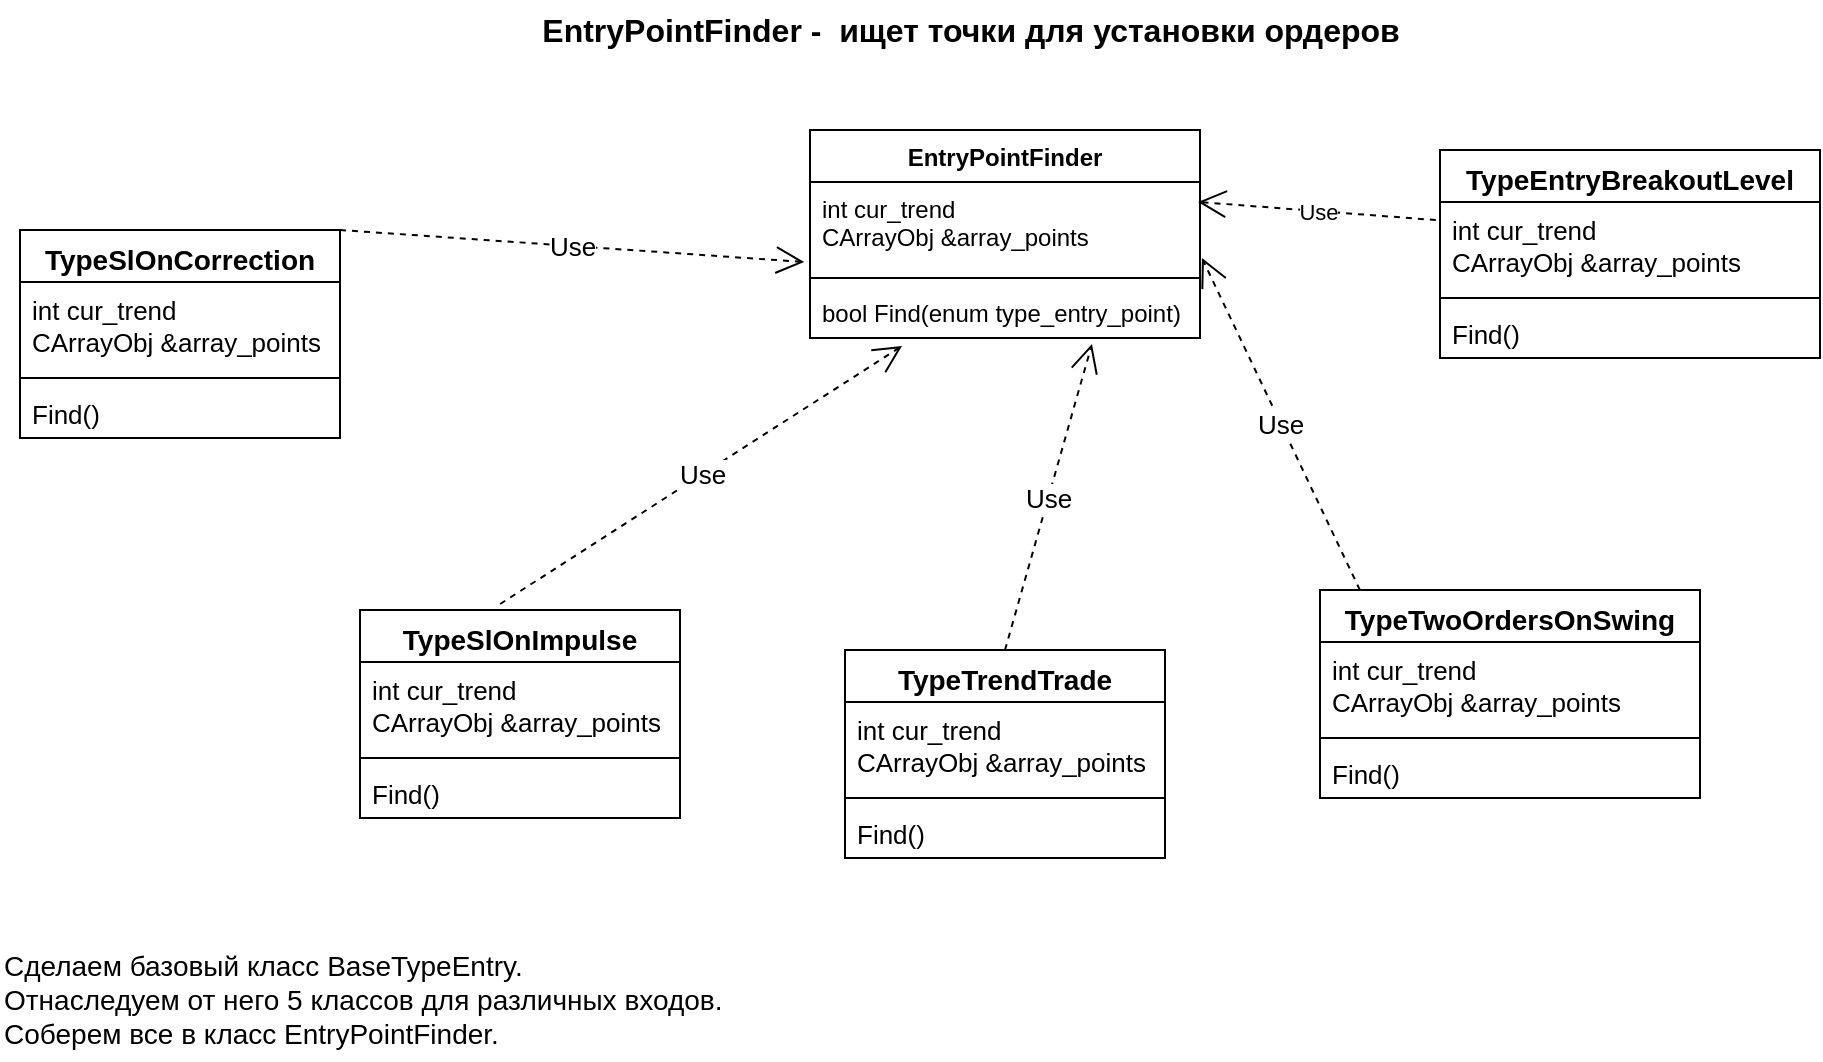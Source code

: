 <mxfile version="20.3.0" type="device"><diagram id="4GhIzAroS9WjtsOlnn79" name="Page-1"><mxGraphModel dx="1422" dy="865" grid="1" gridSize="10" guides="1" tooltips="1" connect="1" arrows="1" fold="1" page="1" pageScale="1" pageWidth="1169" pageHeight="1654" math="0" shadow="0"><root><mxCell id="0"/><mxCell id="1" parent="0"/><mxCell id="76z1-VhnU4S-dxZIjDGv-1" value="EntryPointFinder" style="swimlane;fontStyle=1;align=center;verticalAlign=top;childLayout=stackLayout;horizontal=1;startSize=26;horizontalStack=0;resizeParent=1;resizeParentMax=0;resizeLast=0;collapsible=1;marginBottom=0;" parent="1" vertex="1"><mxGeometry x="505" y="80" width="195" height="104" as="geometry"/></mxCell><mxCell id="76z1-VhnU4S-dxZIjDGv-2" value="int cur_trend&#10;CArrayObj &amp;array_points" style="text;strokeColor=none;fillColor=none;align=left;verticalAlign=top;spacingLeft=4;spacingRight=4;overflow=hidden;rotatable=0;points=[[0,0.5],[1,0.5]];portConstraint=eastwest;" parent="76z1-VhnU4S-dxZIjDGv-1" vertex="1"><mxGeometry y="26" width="195" height="44" as="geometry"/></mxCell><mxCell id="76z1-VhnU4S-dxZIjDGv-3" value="" style="line;strokeWidth=1;fillColor=none;align=left;verticalAlign=middle;spacingTop=-1;spacingLeft=3;spacingRight=3;rotatable=0;labelPosition=right;points=[];portConstraint=eastwest;strokeColor=inherit;" parent="76z1-VhnU4S-dxZIjDGv-1" vertex="1"><mxGeometry y="70" width="195" height="8" as="geometry"/></mxCell><mxCell id="76z1-VhnU4S-dxZIjDGv-4" value="bool Find(enum type_entry_point)" style="text;strokeColor=none;fillColor=none;align=left;verticalAlign=top;spacingLeft=4;spacingRight=4;overflow=hidden;rotatable=0;points=[[0,0.5],[1,0.5]];portConstraint=eastwest;" parent="76z1-VhnU4S-dxZIjDGv-1" vertex="1"><mxGeometry y="78" width="195" height="26" as="geometry"/></mxCell><mxCell id="76z1-VhnU4S-dxZIjDGv-5" value="&lt;font style=&quot;font-size: 16px;&quot;&gt;&lt;b&gt;EntryPointFinder -&amp;nbsp; ищет точки для установки ордеров&lt;/b&gt;&lt;/font&gt;" style="text;html=1;align=center;verticalAlign=middle;resizable=0;points=[];autosize=1;strokeColor=none;fillColor=none;" parent="1" vertex="1"><mxGeometry x="360" y="15" width="450" height="30" as="geometry"/></mxCell><mxCell id="76z1-VhnU4S-dxZIjDGv-6" value="TypeSlOnCorrection" style="swimlane;fontStyle=1;align=center;verticalAlign=top;childLayout=stackLayout;horizontal=1;startSize=26;horizontalStack=0;resizeParent=1;resizeParentMax=0;resizeLast=0;collapsible=1;marginBottom=0;fontSize=14;" parent="1" vertex="1"><mxGeometry x="110" y="130" width="160" height="104" as="geometry"/></mxCell><mxCell id="76z1-VhnU4S-dxZIjDGv-7" value="int cur_trend&#10;CArrayObj &amp;array_points" style="text;strokeColor=none;fillColor=none;align=left;verticalAlign=top;spacingLeft=4;spacingRight=4;overflow=hidden;rotatable=0;points=[[0,0.5],[1,0.5]];portConstraint=eastwest;fontSize=13;" parent="76z1-VhnU4S-dxZIjDGv-6" vertex="1"><mxGeometry y="26" width="160" height="44" as="geometry"/></mxCell><mxCell id="76z1-VhnU4S-dxZIjDGv-8" value="" style="line;strokeWidth=1;fillColor=none;align=left;verticalAlign=middle;spacingTop=-1;spacingLeft=3;spacingRight=3;rotatable=0;labelPosition=right;points=[];portConstraint=eastwest;strokeColor=inherit;fontSize=16;" parent="76z1-VhnU4S-dxZIjDGv-6" vertex="1"><mxGeometry y="70" width="160" height="8" as="geometry"/></mxCell><mxCell id="76z1-VhnU4S-dxZIjDGv-9" value="Find()" style="text;strokeColor=none;fillColor=none;align=left;verticalAlign=top;spacingLeft=4;spacingRight=4;overflow=hidden;rotatable=0;points=[[0,0.5],[1,0.5]];portConstraint=eastwest;fontSize=13;" parent="76z1-VhnU4S-dxZIjDGv-6" vertex="1"><mxGeometry y="78" width="160" height="26" as="geometry"/></mxCell><mxCell id="76z1-VhnU4S-dxZIjDGv-10" value="TypeSlOnImpulse" style="swimlane;fontStyle=1;align=center;verticalAlign=top;childLayout=stackLayout;horizontal=1;startSize=26;horizontalStack=0;resizeParent=1;resizeParentMax=0;resizeLast=0;collapsible=1;marginBottom=0;fontSize=14;" parent="1" vertex="1"><mxGeometry x="280" y="320" width="160" height="104" as="geometry"/></mxCell><mxCell id="76z1-VhnU4S-dxZIjDGv-11" value="int cur_trend&#10;CArrayObj &amp;array_points" style="text;strokeColor=none;fillColor=none;align=left;verticalAlign=top;spacingLeft=4;spacingRight=4;overflow=hidden;rotatable=0;points=[[0,0.5],[1,0.5]];portConstraint=eastwest;fontSize=13;" parent="76z1-VhnU4S-dxZIjDGv-10" vertex="1"><mxGeometry y="26" width="160" height="44" as="geometry"/></mxCell><mxCell id="76z1-VhnU4S-dxZIjDGv-12" value="" style="line;strokeWidth=1;fillColor=none;align=left;verticalAlign=middle;spacingTop=-1;spacingLeft=3;spacingRight=3;rotatable=0;labelPosition=right;points=[];portConstraint=eastwest;strokeColor=inherit;fontSize=16;" parent="76z1-VhnU4S-dxZIjDGv-10" vertex="1"><mxGeometry y="70" width="160" height="8" as="geometry"/></mxCell><mxCell id="76z1-VhnU4S-dxZIjDGv-13" value="Find()" style="text;strokeColor=none;fillColor=none;align=left;verticalAlign=top;spacingLeft=4;spacingRight=4;overflow=hidden;rotatable=0;points=[[0,0.5],[1,0.5]];portConstraint=eastwest;fontSize=13;" parent="76z1-VhnU4S-dxZIjDGv-10" vertex="1"><mxGeometry y="78" width="160" height="26" as="geometry"/></mxCell><mxCell id="76z1-VhnU4S-dxZIjDGv-15" value="TypeTrendTrade" style="swimlane;fontStyle=1;align=center;verticalAlign=top;childLayout=stackLayout;horizontal=1;startSize=26;horizontalStack=0;resizeParent=1;resizeParentMax=0;resizeLast=0;collapsible=1;marginBottom=0;fontSize=14;" parent="1" vertex="1"><mxGeometry x="522.5" y="340" width="160" height="104" as="geometry"/></mxCell><mxCell id="76z1-VhnU4S-dxZIjDGv-16" value="int cur_trend&#10;CArrayObj &amp;array_points" style="text;strokeColor=none;fillColor=none;align=left;verticalAlign=top;spacingLeft=4;spacingRight=4;overflow=hidden;rotatable=0;points=[[0,0.5],[1,0.5]];portConstraint=eastwest;fontSize=13;" parent="76z1-VhnU4S-dxZIjDGv-15" vertex="1"><mxGeometry y="26" width="160" height="44" as="geometry"/></mxCell><mxCell id="76z1-VhnU4S-dxZIjDGv-17" value="" style="line;strokeWidth=1;fillColor=none;align=left;verticalAlign=middle;spacingTop=-1;spacingLeft=3;spacingRight=3;rotatable=0;labelPosition=right;points=[];portConstraint=eastwest;strokeColor=inherit;fontSize=16;" parent="76z1-VhnU4S-dxZIjDGv-15" vertex="1"><mxGeometry y="70" width="160" height="8" as="geometry"/></mxCell><mxCell id="76z1-VhnU4S-dxZIjDGv-18" value="Find()" style="text;strokeColor=none;fillColor=none;align=left;verticalAlign=top;spacingLeft=4;spacingRight=4;overflow=hidden;rotatable=0;points=[[0,0.5],[1,0.5]];portConstraint=eastwest;fontSize=13;" parent="76z1-VhnU4S-dxZIjDGv-15" vertex="1"><mxGeometry y="78" width="160" height="26" as="geometry"/></mxCell><mxCell id="76z1-VhnU4S-dxZIjDGv-19" value="TypeTwoOrdersOnSwing" style="swimlane;fontStyle=1;align=center;verticalAlign=top;childLayout=stackLayout;horizontal=1;startSize=26;horizontalStack=0;resizeParent=1;resizeParentMax=0;resizeLast=0;collapsible=1;marginBottom=0;fontSize=14;" parent="1" vertex="1"><mxGeometry x="760" y="310" width="190" height="104" as="geometry"/></mxCell><mxCell id="76z1-VhnU4S-dxZIjDGv-20" value="int cur_trend&#10;CArrayObj &amp;array_points" style="text;strokeColor=none;fillColor=none;align=left;verticalAlign=top;spacingLeft=4;spacingRight=4;overflow=hidden;rotatable=0;points=[[0,0.5],[1,0.5]];portConstraint=eastwest;fontSize=13;" parent="76z1-VhnU4S-dxZIjDGv-19" vertex="1"><mxGeometry y="26" width="190" height="44" as="geometry"/></mxCell><mxCell id="76z1-VhnU4S-dxZIjDGv-21" value="" style="line;strokeWidth=1;fillColor=none;align=left;verticalAlign=middle;spacingTop=-1;spacingLeft=3;spacingRight=3;rotatable=0;labelPosition=right;points=[];portConstraint=eastwest;strokeColor=inherit;fontSize=16;" parent="76z1-VhnU4S-dxZIjDGv-19" vertex="1"><mxGeometry y="70" width="190" height="8" as="geometry"/></mxCell><mxCell id="76z1-VhnU4S-dxZIjDGv-22" value="Find()" style="text;strokeColor=none;fillColor=none;align=left;verticalAlign=top;spacingLeft=4;spacingRight=4;overflow=hidden;rotatable=0;points=[[0,0.5],[1,0.5]];portConstraint=eastwest;fontSize=13;" parent="76z1-VhnU4S-dxZIjDGv-19" vertex="1"><mxGeometry y="78" width="190" height="26" as="geometry"/></mxCell><mxCell id="76z1-VhnU4S-dxZIjDGv-23" value="Use" style="endArrow=open;endSize=12;dashed=1;html=1;rounded=0;fontSize=13;entryX=-0.015;entryY=0.909;entryDx=0;entryDy=0;entryPerimeter=0;exitX=1;exitY=0;exitDx=0;exitDy=0;" parent="1" source="76z1-VhnU4S-dxZIjDGv-6" target="76z1-VhnU4S-dxZIjDGv-2" edge="1"><mxGeometry width="160" relative="1" as="geometry"><mxPoint x="380" y="340" as="sourcePoint"/><mxPoint x="540" y="340" as="targetPoint"/></mxGeometry></mxCell><mxCell id="76z1-VhnU4S-dxZIjDGv-24" value="Use" style="endArrow=open;endSize=12;dashed=1;html=1;rounded=0;fontSize=13;entryX=0.236;entryY=1.154;entryDx=0;entryDy=0;entryPerimeter=0;exitX=0.438;exitY=-0.029;exitDx=0;exitDy=0;exitPerimeter=0;" parent="1" source="76z1-VhnU4S-dxZIjDGv-10" target="76z1-VhnU4S-dxZIjDGv-4" edge="1"><mxGeometry width="160" relative="1" as="geometry"><mxPoint x="440" y="250" as="sourcePoint"/><mxPoint x="600" y="250" as="targetPoint"/></mxGeometry></mxCell><mxCell id="76z1-VhnU4S-dxZIjDGv-25" value="Use" style="endArrow=open;endSize=12;dashed=1;html=1;rounded=0;fontSize=13;entryX=0.723;entryY=1.115;entryDx=0;entryDy=0;entryPerimeter=0;exitX=0.5;exitY=0;exitDx=0;exitDy=0;" parent="1" source="76z1-VhnU4S-dxZIjDGv-15" target="76z1-VhnU4S-dxZIjDGv-4" edge="1"><mxGeometry width="160" relative="1" as="geometry"><mxPoint x="590" y="250" as="sourcePoint"/><mxPoint x="750" y="250" as="targetPoint"/></mxGeometry></mxCell><mxCell id="76z1-VhnU4S-dxZIjDGv-26" value="Use" style="endArrow=open;endSize=12;dashed=1;html=1;rounded=0;fontSize=13;entryX=1.005;entryY=0.864;entryDx=0;entryDy=0;entryPerimeter=0;exitX=0.105;exitY=0;exitDx=0;exitDy=0;exitPerimeter=0;" parent="1" source="76z1-VhnU4S-dxZIjDGv-19" target="76z1-VhnU4S-dxZIjDGv-2" edge="1"><mxGeometry width="160" relative="1" as="geometry"><mxPoint x="850" y="150" as="sourcePoint"/><mxPoint x="1010" y="150" as="targetPoint"/></mxGeometry></mxCell><mxCell id="h08iGDRq0weII9rp39XK-1" value="TypeEntryBreakoutLevel" style="swimlane;fontStyle=1;align=center;verticalAlign=top;childLayout=stackLayout;horizontal=1;startSize=26;horizontalStack=0;resizeParent=1;resizeParentMax=0;resizeLast=0;collapsible=1;marginBottom=0;fontSize=14;" parent="1" vertex="1"><mxGeometry x="820" y="90" width="190" height="104" as="geometry"/></mxCell><mxCell id="h08iGDRq0weII9rp39XK-2" value="int cur_trend&#10;CArrayObj &amp;array_points" style="text;strokeColor=none;fillColor=none;align=left;verticalAlign=top;spacingLeft=4;spacingRight=4;overflow=hidden;rotatable=0;points=[[0,0.5],[1,0.5]];portConstraint=eastwest;fontSize=13;" parent="h08iGDRq0weII9rp39XK-1" vertex="1"><mxGeometry y="26" width="190" height="44" as="geometry"/></mxCell><mxCell id="h08iGDRq0weII9rp39XK-3" value="" style="line;strokeWidth=1;fillColor=none;align=left;verticalAlign=middle;spacingTop=-1;spacingLeft=3;spacingRight=3;rotatable=0;labelPosition=right;points=[];portConstraint=eastwest;strokeColor=inherit;fontSize=16;" parent="h08iGDRq0weII9rp39XK-1" vertex="1"><mxGeometry y="70" width="190" height="8" as="geometry"/></mxCell><mxCell id="h08iGDRq0weII9rp39XK-4" value="Find()" style="text;strokeColor=none;fillColor=none;align=left;verticalAlign=top;spacingLeft=4;spacingRight=4;overflow=hidden;rotatable=0;points=[[0,0.5],[1,0.5]];portConstraint=eastwest;fontSize=13;" parent="h08iGDRq0weII9rp39XK-1" vertex="1"><mxGeometry y="78" width="190" height="26" as="geometry"/></mxCell><mxCell id="ACxxWduVQfqVTdtDPZw1-1" value="Use" style="endArrow=open;endSize=12;dashed=1;html=1;rounded=0;entryX=0.995;entryY=0.227;entryDx=0;entryDy=0;entryPerimeter=0;exitX=-0.011;exitY=0.205;exitDx=0;exitDy=0;exitPerimeter=0;" edge="1" parent="1" source="h08iGDRq0weII9rp39XK-2" target="76z1-VhnU4S-dxZIjDGv-2"><mxGeometry width="160" relative="1" as="geometry"><mxPoint x="500" y="440" as="sourcePoint"/><mxPoint x="660" y="440" as="targetPoint"/></mxGeometry></mxCell><mxCell id="ACxxWduVQfqVTdtDPZw1-2" value="Сделаем базовый класс BaseTypeEntry.&amp;nbsp;&lt;br&gt;Отнаследуем от него 5 классов для различных входов.&lt;br&gt;Соберем все в класс EntryPointFinder." style="text;html=1;align=left;verticalAlign=middle;resizable=0;points=[];autosize=1;strokeColor=none;fillColor=none;fontSize=14;" vertex="1" parent="1"><mxGeometry x="100" y="485" width="380" height="60" as="geometry"/></mxCell></root></mxGraphModel></diagram></mxfile>